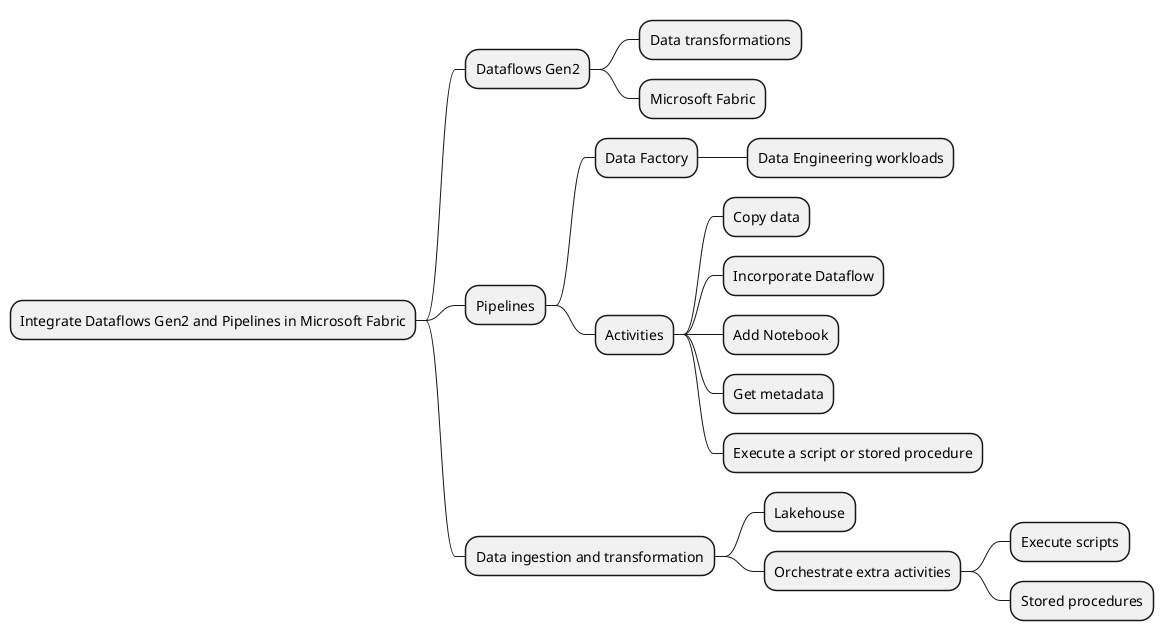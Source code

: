 @startmindmap
* Integrate Dataflows Gen2 and Pipelines in Microsoft Fabric
** Dataflows Gen2
*** Data transformations
*** Microsoft Fabric
** Pipelines
*** Data Factory
**** Data Engineering workloads
*** Activities
**** Copy data
**** Incorporate Dataflow
**** Add Notebook
**** Get metadata
**** Execute a script or stored procedure
** Data ingestion and transformation
*** Lakehouse
*** Orchestrate extra activities
**** Execute scripts
**** Stored procedures
@endmindmap